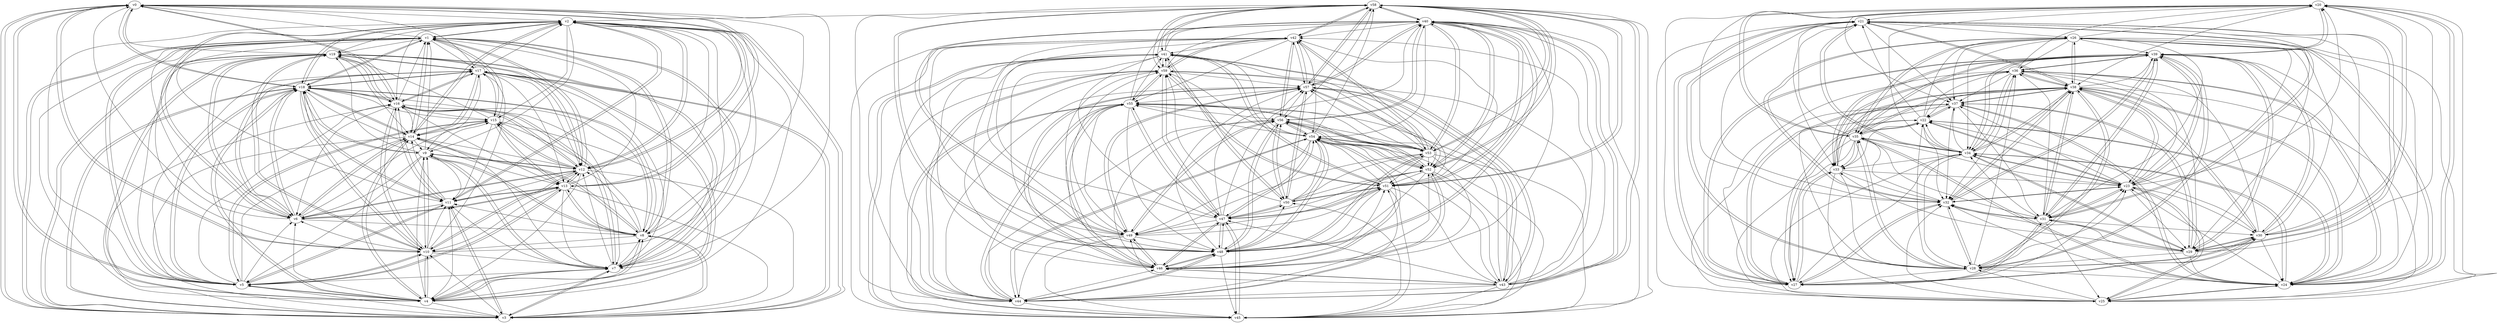digraph buchi_test076 {
    v0 [name="v0", player=0, priority=1];
    v1 [name="v1", player=1, priority=1];
    v2 [name="v2", player=0, priority=1];
    v3 [name="v3", player=1, priority=1];
    v4 [name="v4", player=0, priority=1];
    v5 [name="v5", player=1, priority=1];
    v6 [name="v6", player=1, priority=1];
    v7 [name="v7", player=1, priority=1];
    v8 [name="v8", player=1, priority=1];
    v9 [name="v9", player=0, priority=0];
    v10 [name="v10", player=1, priority=1];
    v11 [name="v11", player=0, priority=1];
    v12 [name="v12", player=0, priority=0];
    v13 [name="v13", player=1, priority=1];
    v14 [name="v14", player=1, priority=1];
    v15 [name="v15", player=1, priority=1];
    v16 [name="v16", player=0, priority=0];
    v17 [name="v17", player=1, priority=0];
    v18 [name="v18", player=0, priority=0];
    v19 [name="v19", player=1, priority=1];
    v20 [name="v20", player=1, priority=1];
    v21 [name="v21", player=1, priority=0];
    v22 [name="v22", player=0, priority=1];
    v23 [name="v23", player=0, priority=0];
    v24 [name="v24", player=1, priority=0];
    v25 [name="v25", player=0, priority=0];
    v26 [name="v26", player=0, priority=0];
    v27 [name="v27", player=1, priority=1];
    v28 [name="v28", player=1, priority=0];
    v29 [name="v29", player=0, priority=0];
    v30 [name="v30", player=0, priority=0];
    v31 [name="v31", player=1, priority=1];
    v32 [name="v32", player=1, priority=0];
    v33 [name="v33", player=1, priority=0];
    v34 [name="v34", player=1, priority=1];
    v35 [name="v35", player=0, priority=1];
    v36 [name="v36", player=1, priority=1];
    v37 [name="v37", player=1, priority=0];
    v38 [name="v38", player=1, priority=1];
    v39 [name="v39", player=1, priority=0];
    v40 [name="v40", player=0, priority=0];
    v41 [name="v41", player=1, priority=0];
    v42 [name="v42", player=1, priority=0];
    v43 [name="v43", player=0, priority=0];
    v44 [name="v44", player=1, priority=0];
    v45 [name="v45", player=0, priority=0];
    v46 [name="v46", player=1, priority=1];
    v47 [name="v47", player=0, priority=0];
    v48 [name="v48", player=1, priority=0];
    v49 [name="v49", player=1, priority=0];
    v50 [name="v50", player=1, priority=1];
    v51 [name="v51", player=0, priority=0];
    v52 [name="v52", player=1, priority=0];
    v53 [name="v53", player=1, priority=0];
    v54 [name="v54", player=0, priority=1];
    v55 [name="v55", player=0, priority=1];
    v56 [name="v56", player=1, priority=0];
    v57 [name="v57", player=0, priority=1];
    v58 [name="v58", player=1, priority=0];
    v59 [name="v59", player=0, priority=0];
    v38 -> v23;
    v18 -> v17;
    v59 -> v55;
    v26 -> v39;
    v19 -> v0;
    v29 -> v32;
    v8 -> v9;
    v48 -> v45;
    v0 -> v5;
    v11 -> v5;
    v8 -> v18;
    v21 -> v37;
    v48 -> v54;
    v11 -> v14;
    v4 -> v2;
    v33 -> v38;
    v41 -> v51;
    v52 -> v51;
    v44 -> v56;
    v34 -> v21;
    v22 -> v37;
    v7 -> v3;
    v18 -> v3;
    v55 -> v52;
    v59 -> v41;
    v7 -> v12;
    v47 -> v48;
    v26 -> v25;
    v47 -> v57;
    v8 -> v4;
    v19 -> v4;
    v48 -> v40;
    v29 -> v36;
    v40 -> v45;
    v48 -> v58;
    v40 -> v54;
    v44 -> v42;
    v3 -> v1;
    v14 -> v1;
    v44 -> v51;
    v51 -> v50;
    v3 -> v10;
    v22 -> v23;
    v34 -> v25;
    v51 -> v59;
    v3 -> v19;
    v43 -> v55;
    v22 -> v32;
    v36 -> v34;
    v15 -> v11;
    v55 -> v47;
    v18 -> v7;
    v59 -> v45;
    v26 -> v20;
    v28 -> v39;
    v55 -> v56;
    v7 -> v16;
    v18 -> v16;
    v59 -> v54;
    v29 -> v31;
    v48 -> v44;
    v21 -> v27;
    v48 -> v53;
    v40 -> v49;
    v40 -> v58;
    v10 -> v17;
    v33 -> v28;
    v25 -> v24;
    v51 -> v45;
    v43 -> v41;
    v51 -> v54;
    v22 -> v27;
    v43 -> v59;
    v18 -> v2;
    v36 -> v38;
    v59 -> v40;
    v7 -> v11;
    v18 -> v11;
    v6 -> v15;
    v21 -> v31;
    v40 -> v44;
    v10 -> v12;
    v54 -> v46;
    v33 -> v23;
    v54 -> v55;
    v25 -> v28;
    v51 -> v40;
    v3 -> v0;
    v24 -> v32;
    v14 -> v9;
    v43 -> v45;
    v51 -> v58;
    v3 -> v18;
    v14 -> v18;
    v43 -> v54;
    v36 -> v24;
    v36 -> v33;
    v55 -> v46;
    v47 -> v42;
    v59 -> v44;
    v28 -> v38;
    v47 -> v51;
    v58 -> v48;
    v6 -> v19;
    v29 -> v21;
    v58 -> v57;
    v50 -> v53;
    v29 -> v30;
    v21 -> v26;
    v42 -> v58;
    v10 -> v7;
    v2 -> v3;
    v20 -> v39;
    v10 -> v16;
    v54 -> v41;
    v2 -> v12;
    v32 -> v31;
    v35 -> v27;
    v14 -> v4;
    v43 -> v40;
    v24 -> v36;
    v43 -> v49;
    v43 -> v58;
    v17 -> v6;
    v9 -> v11;
    v55 -> v41;
    v28 -> v24;
    v36 -> v37;
    v47 -> v46;
    v58 -> v43;
    v6 -> v14;
    v58 -> v52;
    v50 -> v57;
    v42 -> v53;
    v39 -> v29;
    v10 -> v2;
    v20 -> v34;
    v31 -> v34;
    v10 -> v11;
    v2 -> v7;
    v54 -> v45;
    v23 -> v39;
    v2 -> v16;
    v32 -> v26;
    v24 -> v22;
    v35 -> v22;
    v32 -> v35;
    v16 -> v18;
    v51 -> v48;
    v35 -> v31;
    v43 -> v44;
    v36 -> v23;
    v9 -> v6;
    v17 -> v19;
    v46 -> v55;
    v36 -> v32;
    v9 -> v15;
    v49 -> v51;
    v57 -> v55;
    v6 -> v0;
    v6 -> v18;
    v58 -> v56;
    v50 -> v52;
    v42 -> v48;
    v39 -> v24;
    v42 -> v57;
    v39 -> v33;
    v31 -> v29;
    v10 -> v6;
    v23 -> v25;
    v20 -> v38;
    v31 -> v38;
    v23 -> v34;
    v2 -> v11;
    v54 -> v49;
    v13 -> v8;
    v32 -> v21;
    v1 -> v15;
    v16 -> v13;
    v24 -> v26;
    v35 -> v26;
    v32 -> v39;
    v24 -> v35;
    v5 -> v3;
    v17 -> v5;
    v46 -> v41;
    v9 -> v1;
    v17 -> v14;
    v57 -> v50;
    v9 -> v10;
    v49 -> v46;
    v28 -> v23;
    v46 -> v59;
    v9 -> v19;
    v58 -> v42;
    v6 -> v13;
    v58 -> v51;
    v50 -> v47;
    v50 -> v56;
    v39 -> v28;
    v20 -> v24;
    v23 -> v20;
    v23 -> v29;
    v54 -> v44;
    v23 -> v38;
    v13 -> v3;
    v1 -> v10;
    v13 -> v12;
    v53 -> v48;
    v16 -> v8;
    v1 -> v19;
    v24 -> v21;
    v35 -> v21;
    v16 -> v17;
    v53 -> v57;
    v56 -> v53;
    v17 -> v0;
    v38 -> v32;
    v17 -> v9;
    v9 -> v5;
    v5 -> v16;
    v46 -> v54;
    v49 -> v59;
    v27 -> v22;
    v27 -> v31;
    v30 -> v27;
    v30 -> v36;
    v50 -> v51;
    v39 -> v23;
    v12 -> v6;
    v42 -> v56;
    v39 -> v32;
    v12 -> v15;
    v4 -> v11;
    v20 -> v37;
    v1 -> v5;
    v13 -> v7;
    v34 -> v39;
    v1 -> v14;
    v53 -> v52;
    v16 -> v12;
    v56 -> v48;
    v24 -> v25;
    v35 -> v25;
    v56 -> v57;
    v17 -> v4;
    v46 -> v40;
    v57 -> v40;
    v26 -> v34;
    v38 -> v36;
    v5 -> v11;
    v46 -> v49;
    v57 -> v49;
    v49 -> v45;
    v57 -> v58;
    v8 -> v13;
    v30 -> v22;
    v0 -> v18;
    v11 -> v18;
    v12 -> v1;
    v39 -> v27;
    v12 -> v10;
    v31 -> v23;
    v4 -> v6;
    v12 -> v19;
    v52 -> v55;
    v20 -> v32;
    v31 -> v32;
    v23 -> v37;
    v1 -> v0;
    v13 -> v2;
    v13 -> v11;
    v16 -> v7;
    v1 -> v18;
    v53 -> v56;
    v56 -> v52;
    v38 -> v22;
    v26 -> v29;
    v38 -> v31;
    v5 -> v6;
    v57 -> v44;
    v26 -> v38;
    v49 -> v40;
    v27 -> v21;
    v19 -> v17;
    v27 -> v30;
    v0 -> v13;
    v11 -> v13;
    v30 -> v26;
    v27 -> v39;
    v12 -> v14;
    v41 -> v50;
    v4 -> v10;
    v44 -> v46;
    v41 -> v59;
    v4 -> v19;
    v44 -> v55;
    v34 -> v29;
    v1 -> v4;
    v37 -> v25;
    v53 -> v42;
    v22 -> v36;
    v34 -> v38;
    v53 -> v51;
    v45 -> v47;
    v26 -> v24;
    v38 -> v26;
    v59 -> v58;
    v38 -> v35;
    v49 -> v44;
    v8 -> v3;
    v19 -> v3;
    v8 -> v12;
    v19 -> v12;
    v0 -> v8;
    v30 -> v21;
    v48 -> v57;
    v40 -> v53;
    v12 -> v0;
    v33 -> v32;
    v12 -> v9;
    v41 -> v45;
    v52 -> v45;
    v4 -> v5;
    v52 -> v54;
    v4 -> v14;
    v44 -> v59;
    v34 -> v24;
    v34 -> v33;
    v53 -> v46;
    v37 -> v29;
    v45 -> v42;
    v56 -> v42;
    v37 -> v38;
    v15 -> v1;
    v18 -> v6;
    v15 -> v19;
    v38 -> v21;
    v18 -> v15;
    v38 -> v30;
    v26 -> v37;
    v19 -> v7;
    v0 -> v3;
    v11 -> v3;
    v19 -> v16;
    v29 -> v39;
    v0 -> v12;
    v40 -> v48;
    v30 -> v25;
    v40 -> v57;
    v33 -> v27;
    v12 -> v4;
    v25 -> v23;
    v41 -> v40;
    v33 -> v36;
    v52 -> v40;
    v41 -> v49;
    v25 -> v32;
    v52 -> v49;
    v4 -> v9;
    v44 -> v45;
    v41 -> v58;
    v52 -> v58;
    v44 -> v54;
    v22 -> v26;
    v34 -> v28;
    v37 -> v24;
    v22 -> v35;
    v34 -> v37;
    v15 -> v5;
    v7 -> v1;
    v18 -> v1;
    v15 -> v14;
    v18 -> v10;
    v59 -> v48;
    v26 -> v23;
    v55 -> v59;
    v7 -> v19;
    v47 -> v55;
    v26 -> v32;
    v59 -> v57;
    v8 -> v2;
    v29 -> v34;
    v8 -> v11;
    v48 -> v47;
    v0 -> v7;
    v48 -> v56;
    v0 -> v16;
    v11 -> v16;
    v40 -> v52;
    v41 -> v44;
    v52 -> v44;
    v44 -> v40;
    v3 -> v8;
    v14 -> v8;
    v22 -> v21;
    v34 -> v23;
    v3 -> v17;
    v14 -> v17;
    v37 -> v28;
    v55 -> v45;
    v7 -> v5;
    v18 -> v5;
    v18 -> v14;
    v47 -> v50;
    v47 -> v59;
    v29 -> v20;
    v19 -> v6;
    v0 -> v2;
    v11 -> v2;
    v21 -> v34;
    v40 -> v56;
    v54 -> v58;
    v33 -> v35;
    v51 -> v43;
    v14 -> v3;
    v43 -> v57;
    v36 -> v27;
    v15 -> v4;
    v55 -> v40;
    v18 -> v0;
    v15 -> v13;
    v28 -> v32;
    v55 -> v49;
    v7 -> v9;
    v18 -> v9;
    v47 -> v45;
    v59 -> v47;
    v47 -> v54;
    v29 -> v24;
    v29 -> v33;
    v48 -> v46;
    v21 -> v29;
    v40 -> v42;
    v21 -> v38;
    v40 -> v51;
    v2 -> v6;
    v10 -> v19;
    v7 -> v8;
    v2 -> v15;
    v54 -> v53;
    v51 -> v47;
    v3 -> v7;
    v14 -> v7;
    v35 -> v39;
    v3 -> v16;
    v14 -> v16;
    v17 -> v18;
    v55 -> v44;
    v28 -> v27;
    v7 -> v4;
    v18 -> v4;
    v47 -> v40;
    v28 -> v36;
    v55 -> v53;
    v47 -> v49;
    v59 -> v42;
    v6 -> v8;
    v6 -> v17;
    v29 -> v28;
    v29 -> v37;
    v21 -> v33;
    v10 -> v5;
    v2 -> v1;
    v54 -> v48;
    v2 -> v19;
    v25 -> v21;
    v51 -> v42;
    v3 -> v2;
    v14 -> v2;
    v32 -> v38;
    v24 -> v34;
    v35 -> v34;
    v3 -> v11;
    v43 -> v47;
    v43 -> v56;
    v17 -> v13;
    v28 -> v22;
    v9 -> v18;
    v55 -> v48;
    v58 -> v41;
    v6 -> v12;
    v58 -> v59;
    v21 -> v28;
    v10 -> v0;
    v39 -> v36;
    v10 -> v9;
    v2 -> v5;
    v10 -> v18;
    v2 -> v14;
    v54 -> v52;
    v24 -> v20;
    v35 -> v20;
    v14 -> v6;
    v43 -> v42;
    v24 -> v38;
    v35 -> v38;
    v5 -> v15;
    v36 -> v39;
    v28 -> v35;
    v58 -> v45;
    v50 -> v41;
    v50 -> v59;
    v42 -> v55;
    v39 -> v31;
    v20 -> v27;
    v31 -> v27;
    v10 -> v4;
    v31 -> v36;
    v23 -> v32;
    v2 -> v9;
    v54 -> v47;
    v13 -> v6;
    v2 -> v18;
    v54 -> v56;
    v13 -> v15;
    v32 -> v28;
    v16 -> v11;
    v51 -> v41;
    v35 -> v24;
    v35 -> v33;
    v43 -> v46;
    v5 -> v1;
    v17 -> v3;
    v5 -> v10;
    v17 -> v12;
    v46 -> v48;
    v9 -> v8;
    v5 -> v19;
    v28 -> v21;
    v46 -> v57;
    v28 -> v30;
    v6 -> v2;
    v58 -> v40;
    v27 -> v34;
    v30 -> v39;
    v42 -> v41;
    v50 -> v54;
    v42 -> v59;
    v39 -> v35;
    v13 -> v1;
    v1 -> v8;
    v13 -> v10;
    v32 -> v23;
    v16 -> v6;
    v1 -> v17;
    v16 -> v15;
    v35 -> v28;
    v24 -> v37;
    v17 -> v7;
    v46 -> v43;
    v36 -> v20;
    v38 -> v39;
    v57 -> v43;
    v5 -> v14;
    v17 -> v16;
    v46 -> v52;
    v9 -> v12;
    v49 -> v48;
    v57 -> v52;
    v49 -> v57;
    v58 -> v44;
    v58 -> v53;
    v42 -> v54;
    v39 -> v30;
    v12 -> v13;
    v23 -> v22;
    v20 -> v35;
    v4 -> v18;
    v23 -> v31;
    v1 -> v3;
    v13 -> v5;
    v16 -> v1;
    v1 -> v12;
    v32 -> v27;
    v16 -> v10;
    v56 -> v46;
    v24 -> v23;
    v53 -> v59;
    v16 -> v19;
    v45 -> v55;
    v38 -> v25;
    v5 -> v0;
    v17 -> v2;
    v38 -> v34;
    v46 -> v47;
    v9 -> v7;
    v5 -> v18;
    v6 -> v1;
    v30 -> v20;
    v27 -> v33;
    v30 -> v29;
    v30 -> v38;
    v20 -> v21;
    v31 -> v21;
    v39 -> v34;
    v41 -> v53;
    v20 -> v30;
    v31 -> v30;
    v31 -> v39;
    v23 -> v35;
    v13 -> v0;
    v1 -> v7;
    v53 -> v45;
    v45 -> v41;
    v53 -> v54;
    v45 -> v50;
    v56 -> v50;
    v5 -> v4;
    v57 -> v42;
    v26 -> v36;
    v5 -> v13;
    v46 -> v51;
    v57 -> v51;
    v49 -> v56;
    v8 -> v15;
    v30 -> v24;
    v27 -> v37;
    v39 -> v20;
    v12 -> v3;
    v41 -> v48;
    v52 -> v48;
    v20 -> v25;
    v4 -> v8;
    v31 -> v25;
    v52 -> v57;
    v4 -> v17;
    v23 -> v30;
    v1 -> v2;
    v53 -> v40;
    v16 -> v0;
    v22 -> v34;
    v1 -> v11;
    v34 -> v36;
    v37 -> v32;
    v53 -> v49;
    v53 -> v58;
    v56 -> v54;
    v38 -> v24;
    v58 -> v2;
    v26 -> v31;
    v38 -> v33;
    v57 -> v46;
    v49 -> v42;
    v8 -> v1;
    v8 -> v10;
    v19 -> v10;
    v27 -> v23;
    v11 -> v6;
    v27 -> v32;
    v30 -> v28;
    v41 -> v43;
    v52 -> v43;
    v4 -> v3;
    v33 -> v39;
    v12 -> v16;
    v44 -> v48;
    v34 -> v22;
    v37 -> v27;
    v56 -> v40;
    v56 -> v49;
    v15 -> v17;
    v18 -> v13;
    v59 -> v51;
    v38 -> v28;
    v26 -> v35;
    v38 -> v37;
    v8 -> v14;
    v19 -> v14;
    v48 -> v50;
    v0 -> v10;
    v33 -> v25;
    v12 -> v2;
    v12 -> v11;
    v41 -> v47;
    v52 -> v47;
    v4 -> v7;
    v52 -> v56;
    v44 -> v52;
    v22 -> v24;
    v37 -> v22;
    v22 -> v33;
    v37 -> v31;
    v15 -> v12;
    v18 -> v8;
}

